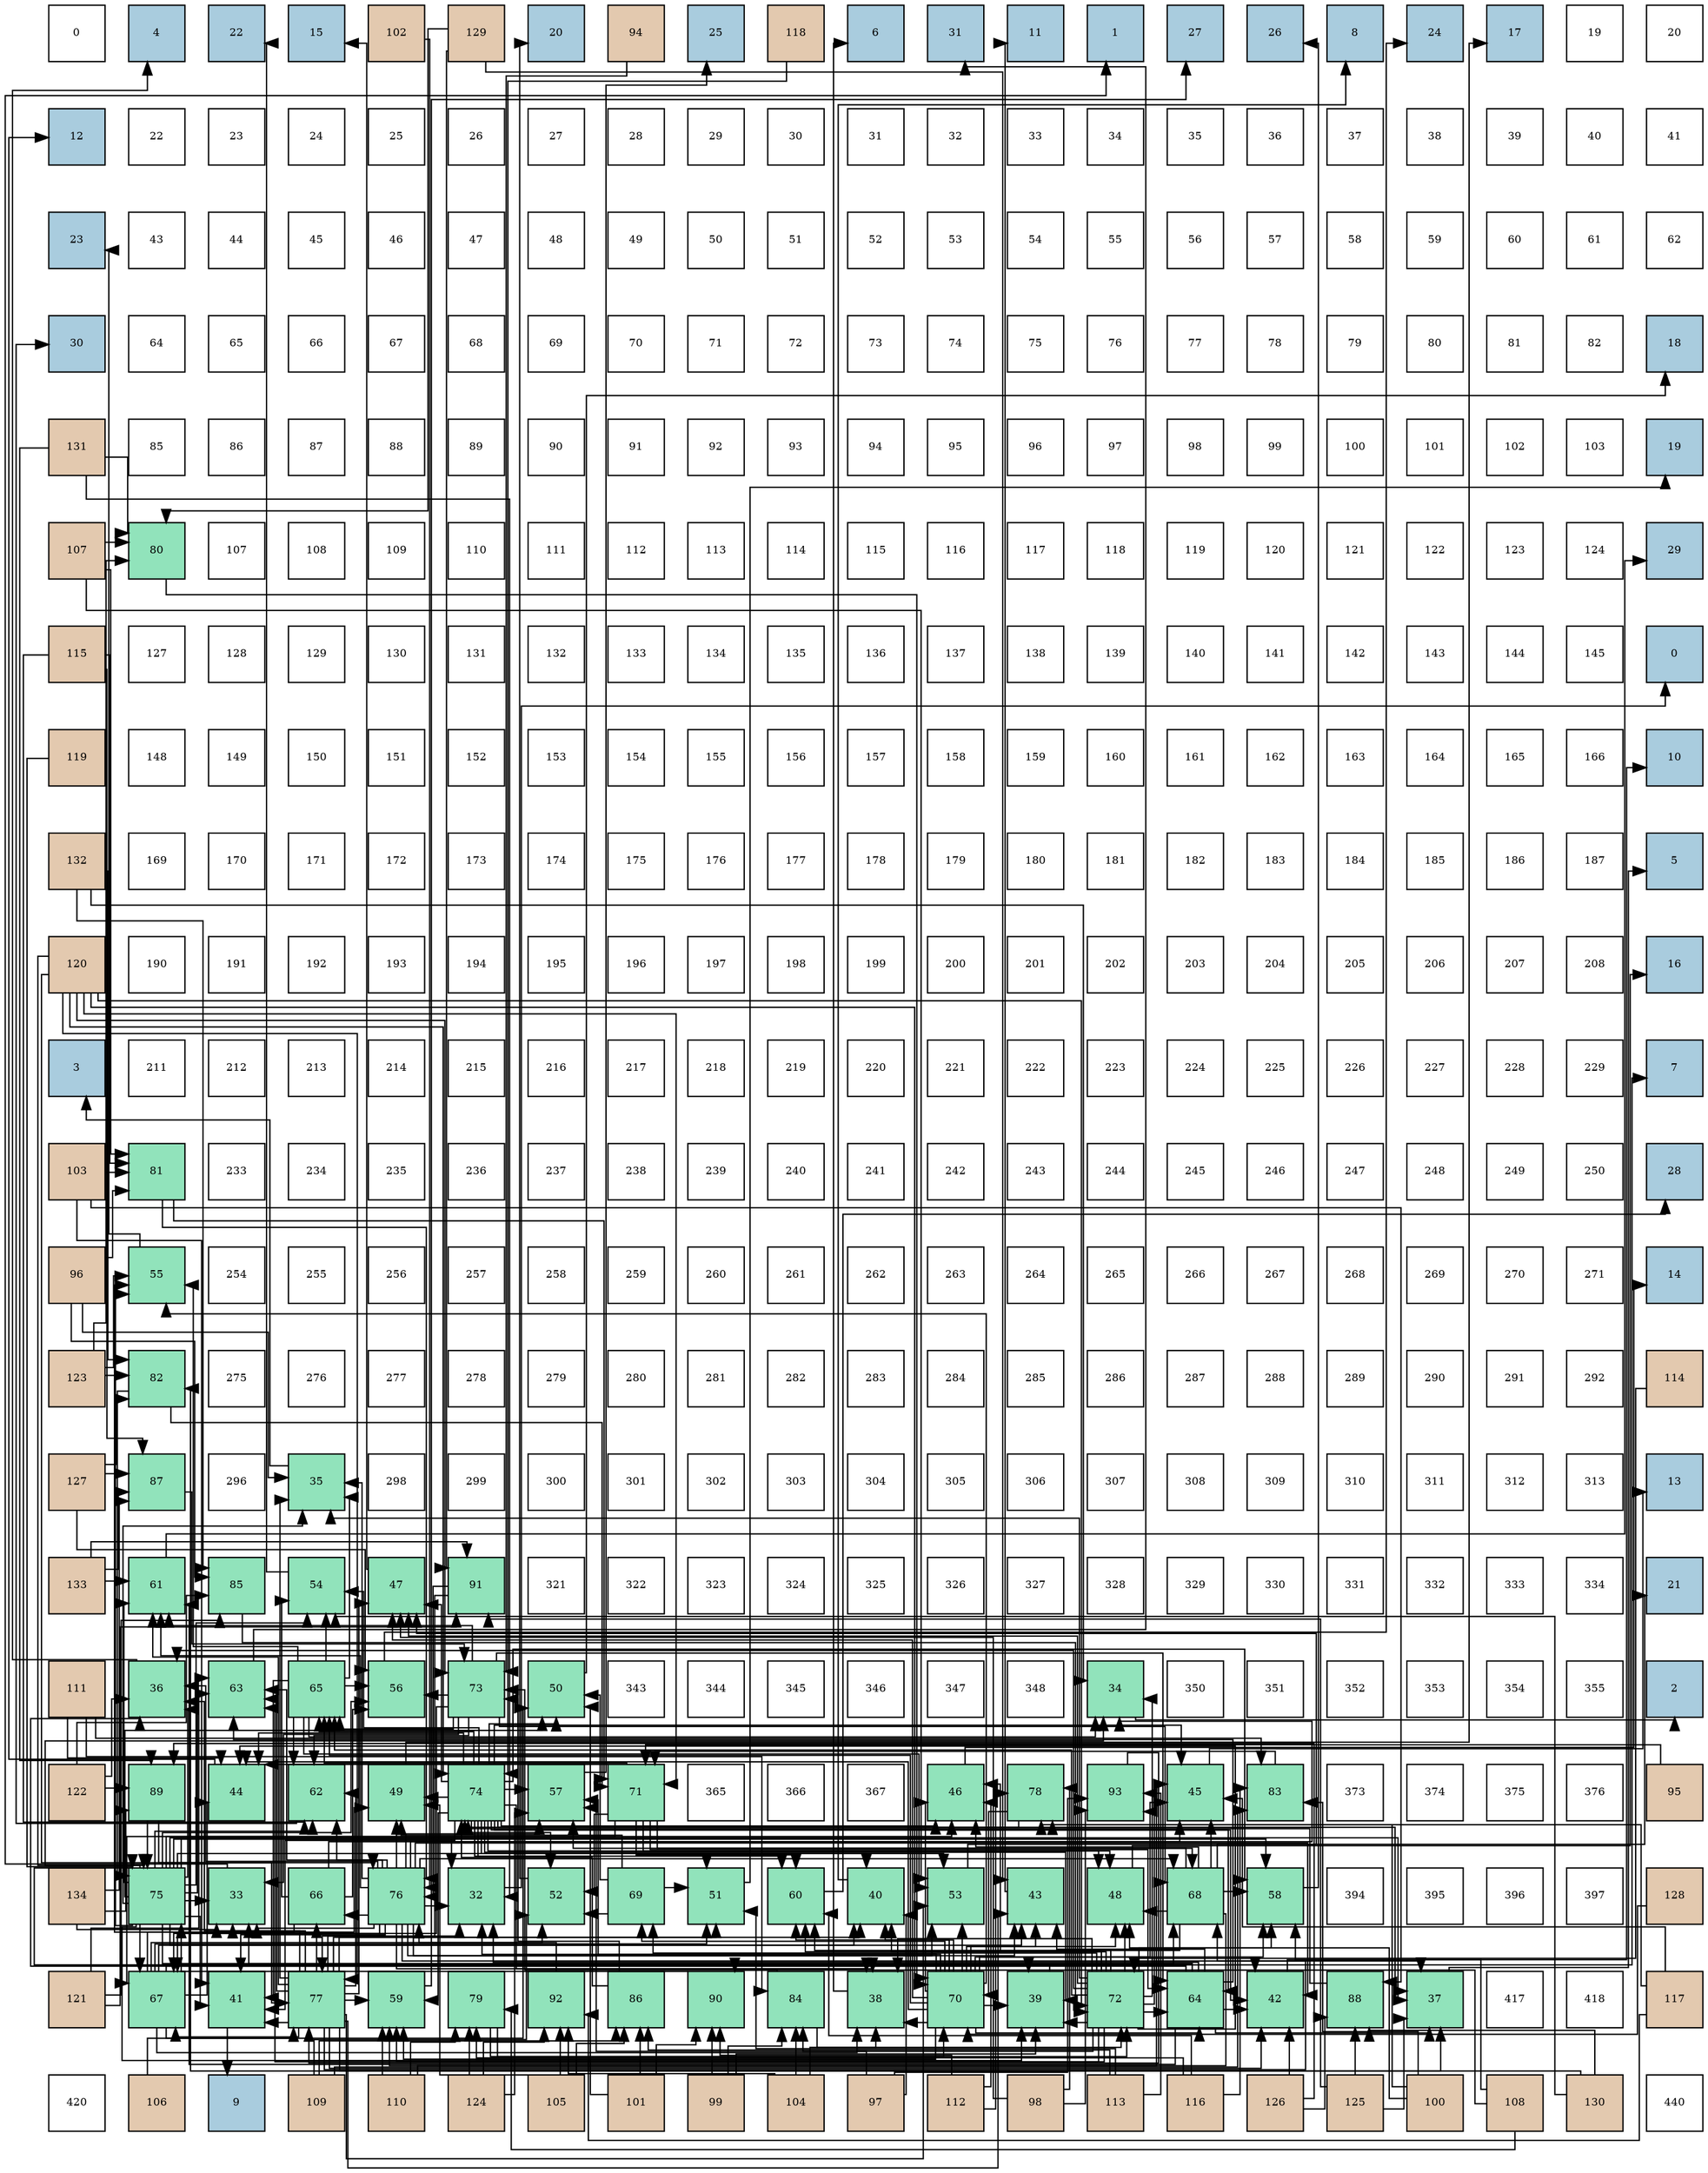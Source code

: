 digraph layout{
 rankdir=TB;
 splines=ortho;
 node [style=filled shape=square fixedsize=true width=0.6];
0[label="0", fontsize=8, fillcolor="#ffffff"];
1[label="4", fontsize=8, fillcolor="#a9ccde"];
2[label="22", fontsize=8, fillcolor="#a9ccde"];
3[label="15", fontsize=8, fillcolor="#a9ccde"];
4[label="102", fontsize=8, fillcolor="#e3c9af"];
5[label="129", fontsize=8, fillcolor="#e3c9af"];
6[label="20", fontsize=8, fillcolor="#a9ccde"];
7[label="94", fontsize=8, fillcolor="#e3c9af"];
8[label="25", fontsize=8, fillcolor="#a9ccde"];
9[label="118", fontsize=8, fillcolor="#e3c9af"];
10[label="6", fontsize=8, fillcolor="#a9ccde"];
11[label="31", fontsize=8, fillcolor="#a9ccde"];
12[label="11", fontsize=8, fillcolor="#a9ccde"];
13[label="1", fontsize=8, fillcolor="#a9ccde"];
14[label="27", fontsize=8, fillcolor="#a9ccde"];
15[label="26", fontsize=8, fillcolor="#a9ccde"];
16[label="8", fontsize=8, fillcolor="#a9ccde"];
17[label="24", fontsize=8, fillcolor="#a9ccde"];
18[label="17", fontsize=8, fillcolor="#a9ccde"];
19[label="19", fontsize=8, fillcolor="#ffffff"];
20[label="20", fontsize=8, fillcolor="#ffffff"];
21[label="12", fontsize=8, fillcolor="#a9ccde"];
22[label="22", fontsize=8, fillcolor="#ffffff"];
23[label="23", fontsize=8, fillcolor="#ffffff"];
24[label="24", fontsize=8, fillcolor="#ffffff"];
25[label="25", fontsize=8, fillcolor="#ffffff"];
26[label="26", fontsize=8, fillcolor="#ffffff"];
27[label="27", fontsize=8, fillcolor="#ffffff"];
28[label="28", fontsize=8, fillcolor="#ffffff"];
29[label="29", fontsize=8, fillcolor="#ffffff"];
30[label="30", fontsize=8, fillcolor="#ffffff"];
31[label="31", fontsize=8, fillcolor="#ffffff"];
32[label="32", fontsize=8, fillcolor="#ffffff"];
33[label="33", fontsize=8, fillcolor="#ffffff"];
34[label="34", fontsize=8, fillcolor="#ffffff"];
35[label="35", fontsize=8, fillcolor="#ffffff"];
36[label="36", fontsize=8, fillcolor="#ffffff"];
37[label="37", fontsize=8, fillcolor="#ffffff"];
38[label="38", fontsize=8, fillcolor="#ffffff"];
39[label="39", fontsize=8, fillcolor="#ffffff"];
40[label="40", fontsize=8, fillcolor="#ffffff"];
41[label="41", fontsize=8, fillcolor="#ffffff"];
42[label="23", fontsize=8, fillcolor="#a9ccde"];
43[label="43", fontsize=8, fillcolor="#ffffff"];
44[label="44", fontsize=8, fillcolor="#ffffff"];
45[label="45", fontsize=8, fillcolor="#ffffff"];
46[label="46", fontsize=8, fillcolor="#ffffff"];
47[label="47", fontsize=8, fillcolor="#ffffff"];
48[label="48", fontsize=8, fillcolor="#ffffff"];
49[label="49", fontsize=8, fillcolor="#ffffff"];
50[label="50", fontsize=8, fillcolor="#ffffff"];
51[label="51", fontsize=8, fillcolor="#ffffff"];
52[label="52", fontsize=8, fillcolor="#ffffff"];
53[label="53", fontsize=8, fillcolor="#ffffff"];
54[label="54", fontsize=8, fillcolor="#ffffff"];
55[label="55", fontsize=8, fillcolor="#ffffff"];
56[label="56", fontsize=8, fillcolor="#ffffff"];
57[label="57", fontsize=8, fillcolor="#ffffff"];
58[label="58", fontsize=8, fillcolor="#ffffff"];
59[label="59", fontsize=8, fillcolor="#ffffff"];
60[label="60", fontsize=8, fillcolor="#ffffff"];
61[label="61", fontsize=8, fillcolor="#ffffff"];
62[label="62", fontsize=8, fillcolor="#ffffff"];
63[label="30", fontsize=8, fillcolor="#a9ccde"];
64[label="64", fontsize=8, fillcolor="#ffffff"];
65[label="65", fontsize=8, fillcolor="#ffffff"];
66[label="66", fontsize=8, fillcolor="#ffffff"];
67[label="67", fontsize=8, fillcolor="#ffffff"];
68[label="68", fontsize=8, fillcolor="#ffffff"];
69[label="69", fontsize=8, fillcolor="#ffffff"];
70[label="70", fontsize=8, fillcolor="#ffffff"];
71[label="71", fontsize=8, fillcolor="#ffffff"];
72[label="72", fontsize=8, fillcolor="#ffffff"];
73[label="73", fontsize=8, fillcolor="#ffffff"];
74[label="74", fontsize=8, fillcolor="#ffffff"];
75[label="75", fontsize=8, fillcolor="#ffffff"];
76[label="76", fontsize=8, fillcolor="#ffffff"];
77[label="77", fontsize=8, fillcolor="#ffffff"];
78[label="78", fontsize=8, fillcolor="#ffffff"];
79[label="79", fontsize=8, fillcolor="#ffffff"];
80[label="80", fontsize=8, fillcolor="#ffffff"];
81[label="81", fontsize=8, fillcolor="#ffffff"];
82[label="82", fontsize=8, fillcolor="#ffffff"];
83[label="18", fontsize=8, fillcolor="#a9ccde"];
84[label="131", fontsize=8, fillcolor="#e3c9af"];
85[label="85", fontsize=8, fillcolor="#ffffff"];
86[label="86", fontsize=8, fillcolor="#ffffff"];
87[label="87", fontsize=8, fillcolor="#ffffff"];
88[label="88", fontsize=8, fillcolor="#ffffff"];
89[label="89", fontsize=8, fillcolor="#ffffff"];
90[label="90", fontsize=8, fillcolor="#ffffff"];
91[label="91", fontsize=8, fillcolor="#ffffff"];
92[label="92", fontsize=8, fillcolor="#ffffff"];
93[label="93", fontsize=8, fillcolor="#ffffff"];
94[label="94", fontsize=8, fillcolor="#ffffff"];
95[label="95", fontsize=8, fillcolor="#ffffff"];
96[label="96", fontsize=8, fillcolor="#ffffff"];
97[label="97", fontsize=8, fillcolor="#ffffff"];
98[label="98", fontsize=8, fillcolor="#ffffff"];
99[label="99", fontsize=8, fillcolor="#ffffff"];
100[label="100", fontsize=8, fillcolor="#ffffff"];
101[label="101", fontsize=8, fillcolor="#ffffff"];
102[label="102", fontsize=8, fillcolor="#ffffff"];
103[label="103", fontsize=8, fillcolor="#ffffff"];
104[label="19", fontsize=8, fillcolor="#a9ccde"];
105[label="107", fontsize=8, fillcolor="#e3c9af"];
106[label="80", fontsize=8, fillcolor="#91e3bb"];
107[label="107", fontsize=8, fillcolor="#ffffff"];
108[label="108", fontsize=8, fillcolor="#ffffff"];
109[label="109", fontsize=8, fillcolor="#ffffff"];
110[label="110", fontsize=8, fillcolor="#ffffff"];
111[label="111", fontsize=8, fillcolor="#ffffff"];
112[label="112", fontsize=8, fillcolor="#ffffff"];
113[label="113", fontsize=8, fillcolor="#ffffff"];
114[label="114", fontsize=8, fillcolor="#ffffff"];
115[label="115", fontsize=8, fillcolor="#ffffff"];
116[label="116", fontsize=8, fillcolor="#ffffff"];
117[label="117", fontsize=8, fillcolor="#ffffff"];
118[label="118", fontsize=8, fillcolor="#ffffff"];
119[label="119", fontsize=8, fillcolor="#ffffff"];
120[label="120", fontsize=8, fillcolor="#ffffff"];
121[label="121", fontsize=8, fillcolor="#ffffff"];
122[label="122", fontsize=8, fillcolor="#ffffff"];
123[label="123", fontsize=8, fillcolor="#ffffff"];
124[label="124", fontsize=8, fillcolor="#ffffff"];
125[label="29", fontsize=8, fillcolor="#a9ccde"];
126[label="115", fontsize=8, fillcolor="#e3c9af"];
127[label="127", fontsize=8, fillcolor="#ffffff"];
128[label="128", fontsize=8, fillcolor="#ffffff"];
129[label="129", fontsize=8, fillcolor="#ffffff"];
130[label="130", fontsize=8, fillcolor="#ffffff"];
131[label="131", fontsize=8, fillcolor="#ffffff"];
132[label="132", fontsize=8, fillcolor="#ffffff"];
133[label="133", fontsize=8, fillcolor="#ffffff"];
134[label="134", fontsize=8, fillcolor="#ffffff"];
135[label="135", fontsize=8, fillcolor="#ffffff"];
136[label="136", fontsize=8, fillcolor="#ffffff"];
137[label="137", fontsize=8, fillcolor="#ffffff"];
138[label="138", fontsize=8, fillcolor="#ffffff"];
139[label="139", fontsize=8, fillcolor="#ffffff"];
140[label="140", fontsize=8, fillcolor="#ffffff"];
141[label="141", fontsize=8, fillcolor="#ffffff"];
142[label="142", fontsize=8, fillcolor="#ffffff"];
143[label="143", fontsize=8, fillcolor="#ffffff"];
144[label="144", fontsize=8, fillcolor="#ffffff"];
145[label="145", fontsize=8, fillcolor="#ffffff"];
146[label="0", fontsize=8, fillcolor="#a9ccde"];
147[label="119", fontsize=8, fillcolor="#e3c9af"];
148[label="148", fontsize=8, fillcolor="#ffffff"];
149[label="149", fontsize=8, fillcolor="#ffffff"];
150[label="150", fontsize=8, fillcolor="#ffffff"];
151[label="151", fontsize=8, fillcolor="#ffffff"];
152[label="152", fontsize=8, fillcolor="#ffffff"];
153[label="153", fontsize=8, fillcolor="#ffffff"];
154[label="154", fontsize=8, fillcolor="#ffffff"];
155[label="155", fontsize=8, fillcolor="#ffffff"];
156[label="156", fontsize=8, fillcolor="#ffffff"];
157[label="157", fontsize=8, fillcolor="#ffffff"];
158[label="158", fontsize=8, fillcolor="#ffffff"];
159[label="159", fontsize=8, fillcolor="#ffffff"];
160[label="160", fontsize=8, fillcolor="#ffffff"];
161[label="161", fontsize=8, fillcolor="#ffffff"];
162[label="162", fontsize=8, fillcolor="#ffffff"];
163[label="163", fontsize=8, fillcolor="#ffffff"];
164[label="164", fontsize=8, fillcolor="#ffffff"];
165[label="165", fontsize=8, fillcolor="#ffffff"];
166[label="166", fontsize=8, fillcolor="#ffffff"];
167[label="10", fontsize=8, fillcolor="#a9ccde"];
168[label="132", fontsize=8, fillcolor="#e3c9af"];
169[label="169", fontsize=8, fillcolor="#ffffff"];
170[label="170", fontsize=8, fillcolor="#ffffff"];
171[label="171", fontsize=8, fillcolor="#ffffff"];
172[label="172", fontsize=8, fillcolor="#ffffff"];
173[label="173", fontsize=8, fillcolor="#ffffff"];
174[label="174", fontsize=8, fillcolor="#ffffff"];
175[label="175", fontsize=8, fillcolor="#ffffff"];
176[label="176", fontsize=8, fillcolor="#ffffff"];
177[label="177", fontsize=8, fillcolor="#ffffff"];
178[label="178", fontsize=8, fillcolor="#ffffff"];
179[label="179", fontsize=8, fillcolor="#ffffff"];
180[label="180", fontsize=8, fillcolor="#ffffff"];
181[label="181", fontsize=8, fillcolor="#ffffff"];
182[label="182", fontsize=8, fillcolor="#ffffff"];
183[label="183", fontsize=8, fillcolor="#ffffff"];
184[label="184", fontsize=8, fillcolor="#ffffff"];
185[label="185", fontsize=8, fillcolor="#ffffff"];
186[label="186", fontsize=8, fillcolor="#ffffff"];
187[label="187", fontsize=8, fillcolor="#ffffff"];
188[label="5", fontsize=8, fillcolor="#a9ccde"];
189[label="120", fontsize=8, fillcolor="#e3c9af"];
190[label="190", fontsize=8, fillcolor="#ffffff"];
191[label="191", fontsize=8, fillcolor="#ffffff"];
192[label="192", fontsize=8, fillcolor="#ffffff"];
193[label="193", fontsize=8, fillcolor="#ffffff"];
194[label="194", fontsize=8, fillcolor="#ffffff"];
195[label="195", fontsize=8, fillcolor="#ffffff"];
196[label="196", fontsize=8, fillcolor="#ffffff"];
197[label="197", fontsize=8, fillcolor="#ffffff"];
198[label="198", fontsize=8, fillcolor="#ffffff"];
199[label="199", fontsize=8, fillcolor="#ffffff"];
200[label="200", fontsize=8, fillcolor="#ffffff"];
201[label="201", fontsize=8, fillcolor="#ffffff"];
202[label="202", fontsize=8, fillcolor="#ffffff"];
203[label="203", fontsize=8, fillcolor="#ffffff"];
204[label="204", fontsize=8, fillcolor="#ffffff"];
205[label="205", fontsize=8, fillcolor="#ffffff"];
206[label="206", fontsize=8, fillcolor="#ffffff"];
207[label="207", fontsize=8, fillcolor="#ffffff"];
208[label="208", fontsize=8, fillcolor="#ffffff"];
209[label="16", fontsize=8, fillcolor="#a9ccde"];
210[label="3", fontsize=8, fillcolor="#a9ccde"];
211[label="211", fontsize=8, fillcolor="#ffffff"];
212[label="212", fontsize=8, fillcolor="#ffffff"];
213[label="213", fontsize=8, fillcolor="#ffffff"];
214[label="214", fontsize=8, fillcolor="#ffffff"];
215[label="215", fontsize=8, fillcolor="#ffffff"];
216[label="216", fontsize=8, fillcolor="#ffffff"];
217[label="217", fontsize=8, fillcolor="#ffffff"];
218[label="218", fontsize=8, fillcolor="#ffffff"];
219[label="219", fontsize=8, fillcolor="#ffffff"];
220[label="220", fontsize=8, fillcolor="#ffffff"];
221[label="221", fontsize=8, fillcolor="#ffffff"];
222[label="222", fontsize=8, fillcolor="#ffffff"];
223[label="223", fontsize=8, fillcolor="#ffffff"];
224[label="224", fontsize=8, fillcolor="#ffffff"];
225[label="225", fontsize=8, fillcolor="#ffffff"];
226[label="226", fontsize=8, fillcolor="#ffffff"];
227[label="227", fontsize=8, fillcolor="#ffffff"];
228[label="228", fontsize=8, fillcolor="#ffffff"];
229[label="229", fontsize=8, fillcolor="#ffffff"];
230[label="7", fontsize=8, fillcolor="#a9ccde"];
231[label="103", fontsize=8, fillcolor="#e3c9af"];
232[label="81", fontsize=8, fillcolor="#91e3bb"];
233[label="233", fontsize=8, fillcolor="#ffffff"];
234[label="234", fontsize=8, fillcolor="#ffffff"];
235[label="235", fontsize=8, fillcolor="#ffffff"];
236[label="236", fontsize=8, fillcolor="#ffffff"];
237[label="237", fontsize=8, fillcolor="#ffffff"];
238[label="238", fontsize=8, fillcolor="#ffffff"];
239[label="239", fontsize=8, fillcolor="#ffffff"];
240[label="240", fontsize=8, fillcolor="#ffffff"];
241[label="241", fontsize=8, fillcolor="#ffffff"];
242[label="242", fontsize=8, fillcolor="#ffffff"];
243[label="243", fontsize=8, fillcolor="#ffffff"];
244[label="244", fontsize=8, fillcolor="#ffffff"];
245[label="245", fontsize=8, fillcolor="#ffffff"];
246[label="246", fontsize=8, fillcolor="#ffffff"];
247[label="247", fontsize=8, fillcolor="#ffffff"];
248[label="248", fontsize=8, fillcolor="#ffffff"];
249[label="249", fontsize=8, fillcolor="#ffffff"];
250[label="250", fontsize=8, fillcolor="#ffffff"];
251[label="28", fontsize=8, fillcolor="#a9ccde"];
252[label="96", fontsize=8, fillcolor="#e3c9af"];
253[label="55", fontsize=8, fillcolor="#91e3bb"];
254[label="254", fontsize=8, fillcolor="#ffffff"];
255[label="255", fontsize=8, fillcolor="#ffffff"];
256[label="256", fontsize=8, fillcolor="#ffffff"];
257[label="257", fontsize=8, fillcolor="#ffffff"];
258[label="258", fontsize=8, fillcolor="#ffffff"];
259[label="259", fontsize=8, fillcolor="#ffffff"];
260[label="260", fontsize=8, fillcolor="#ffffff"];
261[label="261", fontsize=8, fillcolor="#ffffff"];
262[label="262", fontsize=8, fillcolor="#ffffff"];
263[label="263", fontsize=8, fillcolor="#ffffff"];
264[label="264", fontsize=8, fillcolor="#ffffff"];
265[label="265", fontsize=8, fillcolor="#ffffff"];
266[label="266", fontsize=8, fillcolor="#ffffff"];
267[label="267", fontsize=8, fillcolor="#ffffff"];
268[label="268", fontsize=8, fillcolor="#ffffff"];
269[label="269", fontsize=8, fillcolor="#ffffff"];
270[label="270", fontsize=8, fillcolor="#ffffff"];
271[label="271", fontsize=8, fillcolor="#ffffff"];
272[label="14", fontsize=8, fillcolor="#a9ccde"];
273[label="123", fontsize=8, fillcolor="#e3c9af"];
274[label="82", fontsize=8, fillcolor="#91e3bb"];
275[label="275", fontsize=8, fillcolor="#ffffff"];
276[label="276", fontsize=8, fillcolor="#ffffff"];
277[label="277", fontsize=8, fillcolor="#ffffff"];
278[label="278", fontsize=8, fillcolor="#ffffff"];
279[label="279", fontsize=8, fillcolor="#ffffff"];
280[label="280", fontsize=8, fillcolor="#ffffff"];
281[label="281", fontsize=8, fillcolor="#ffffff"];
282[label="282", fontsize=8, fillcolor="#ffffff"];
283[label="283", fontsize=8, fillcolor="#ffffff"];
284[label="284", fontsize=8, fillcolor="#ffffff"];
285[label="285", fontsize=8, fillcolor="#ffffff"];
286[label="286", fontsize=8, fillcolor="#ffffff"];
287[label="287", fontsize=8, fillcolor="#ffffff"];
288[label="288", fontsize=8, fillcolor="#ffffff"];
289[label="289", fontsize=8, fillcolor="#ffffff"];
290[label="290", fontsize=8, fillcolor="#ffffff"];
291[label="291", fontsize=8, fillcolor="#ffffff"];
292[label="292", fontsize=8, fillcolor="#ffffff"];
293[label="114", fontsize=8, fillcolor="#e3c9af"];
294[label="127", fontsize=8, fillcolor="#e3c9af"];
295[label="87", fontsize=8, fillcolor="#91e3bb"];
296[label="296", fontsize=8, fillcolor="#ffffff"];
297[label="35", fontsize=8, fillcolor="#91e3bb"];
298[label="298", fontsize=8, fillcolor="#ffffff"];
299[label="299", fontsize=8, fillcolor="#ffffff"];
300[label="300", fontsize=8, fillcolor="#ffffff"];
301[label="301", fontsize=8, fillcolor="#ffffff"];
302[label="302", fontsize=8, fillcolor="#ffffff"];
303[label="303", fontsize=8, fillcolor="#ffffff"];
304[label="304", fontsize=8, fillcolor="#ffffff"];
305[label="305", fontsize=8, fillcolor="#ffffff"];
306[label="306", fontsize=8, fillcolor="#ffffff"];
307[label="307", fontsize=8, fillcolor="#ffffff"];
308[label="308", fontsize=8, fillcolor="#ffffff"];
309[label="309", fontsize=8, fillcolor="#ffffff"];
310[label="310", fontsize=8, fillcolor="#ffffff"];
311[label="311", fontsize=8, fillcolor="#ffffff"];
312[label="312", fontsize=8, fillcolor="#ffffff"];
313[label="313", fontsize=8, fillcolor="#ffffff"];
314[label="13", fontsize=8, fillcolor="#a9ccde"];
315[label="133", fontsize=8, fillcolor="#e3c9af"];
316[label="61", fontsize=8, fillcolor="#91e3bb"];
317[label="85", fontsize=8, fillcolor="#91e3bb"];
318[label="54", fontsize=8, fillcolor="#91e3bb"];
319[label="47", fontsize=8, fillcolor="#91e3bb"];
320[label="91", fontsize=8, fillcolor="#91e3bb"];
321[label="321", fontsize=8, fillcolor="#ffffff"];
322[label="322", fontsize=8, fillcolor="#ffffff"];
323[label="323", fontsize=8, fillcolor="#ffffff"];
324[label="324", fontsize=8, fillcolor="#ffffff"];
325[label="325", fontsize=8, fillcolor="#ffffff"];
326[label="326", fontsize=8, fillcolor="#ffffff"];
327[label="327", fontsize=8, fillcolor="#ffffff"];
328[label="328", fontsize=8, fillcolor="#ffffff"];
329[label="329", fontsize=8, fillcolor="#ffffff"];
330[label="330", fontsize=8, fillcolor="#ffffff"];
331[label="331", fontsize=8, fillcolor="#ffffff"];
332[label="332", fontsize=8, fillcolor="#ffffff"];
333[label="333", fontsize=8, fillcolor="#ffffff"];
334[label="334", fontsize=8, fillcolor="#ffffff"];
335[label="21", fontsize=8, fillcolor="#a9ccde"];
336[label="111", fontsize=8, fillcolor="#e3c9af"];
337[label="36", fontsize=8, fillcolor="#91e3bb"];
338[label="63", fontsize=8, fillcolor="#91e3bb"];
339[label="65", fontsize=8, fillcolor="#91e3bb"];
340[label="56", fontsize=8, fillcolor="#91e3bb"];
341[label="73", fontsize=8, fillcolor="#91e3bb"];
342[label="50", fontsize=8, fillcolor="#91e3bb"];
343[label="343", fontsize=8, fillcolor="#ffffff"];
344[label="344", fontsize=8, fillcolor="#ffffff"];
345[label="345", fontsize=8, fillcolor="#ffffff"];
346[label="346", fontsize=8, fillcolor="#ffffff"];
347[label="347", fontsize=8, fillcolor="#ffffff"];
348[label="348", fontsize=8, fillcolor="#ffffff"];
349[label="34", fontsize=8, fillcolor="#91e3bb"];
350[label="350", fontsize=8, fillcolor="#ffffff"];
351[label="351", fontsize=8, fillcolor="#ffffff"];
352[label="352", fontsize=8, fillcolor="#ffffff"];
353[label="353", fontsize=8, fillcolor="#ffffff"];
354[label="354", fontsize=8, fillcolor="#ffffff"];
355[label="355", fontsize=8, fillcolor="#ffffff"];
356[label="2", fontsize=8, fillcolor="#a9ccde"];
357[label="122", fontsize=8, fillcolor="#e3c9af"];
358[label="89", fontsize=8, fillcolor="#91e3bb"];
359[label="44", fontsize=8, fillcolor="#91e3bb"];
360[label="62", fontsize=8, fillcolor="#91e3bb"];
361[label="49", fontsize=8, fillcolor="#91e3bb"];
362[label="74", fontsize=8, fillcolor="#91e3bb"];
363[label="57", fontsize=8, fillcolor="#91e3bb"];
364[label="71", fontsize=8, fillcolor="#91e3bb"];
365[label="365", fontsize=8, fillcolor="#ffffff"];
366[label="366", fontsize=8, fillcolor="#ffffff"];
367[label="367", fontsize=8, fillcolor="#ffffff"];
368[label="46", fontsize=8, fillcolor="#91e3bb"];
369[label="78", fontsize=8, fillcolor="#91e3bb"];
370[label="93", fontsize=8, fillcolor="#91e3bb"];
371[label="45", fontsize=8, fillcolor="#91e3bb"];
372[label="83", fontsize=8, fillcolor="#91e3bb"];
373[label="373", fontsize=8, fillcolor="#ffffff"];
374[label="374", fontsize=8, fillcolor="#ffffff"];
375[label="375", fontsize=8, fillcolor="#ffffff"];
376[label="376", fontsize=8, fillcolor="#ffffff"];
377[label="95", fontsize=8, fillcolor="#e3c9af"];
378[label="134", fontsize=8, fillcolor="#e3c9af"];
379[label="75", fontsize=8, fillcolor="#91e3bb"];
380[label="33", fontsize=8, fillcolor="#91e3bb"];
381[label="66", fontsize=8, fillcolor="#91e3bb"];
382[label="76", fontsize=8, fillcolor="#91e3bb"];
383[label="32", fontsize=8, fillcolor="#91e3bb"];
384[label="52", fontsize=8, fillcolor="#91e3bb"];
385[label="69", fontsize=8, fillcolor="#91e3bb"];
386[label="51", fontsize=8, fillcolor="#91e3bb"];
387[label="60", fontsize=8, fillcolor="#91e3bb"];
388[label="40", fontsize=8, fillcolor="#91e3bb"];
389[label="53", fontsize=8, fillcolor="#91e3bb"];
390[label="43", fontsize=8, fillcolor="#91e3bb"];
391[label="48", fontsize=8, fillcolor="#91e3bb"];
392[label="68", fontsize=8, fillcolor="#91e3bb"];
393[label="58", fontsize=8, fillcolor="#91e3bb"];
394[label="394", fontsize=8, fillcolor="#ffffff"];
395[label="395", fontsize=8, fillcolor="#ffffff"];
396[label="396", fontsize=8, fillcolor="#ffffff"];
397[label="397", fontsize=8, fillcolor="#ffffff"];
398[label="128", fontsize=8, fillcolor="#e3c9af"];
399[label="121", fontsize=8, fillcolor="#e3c9af"];
400[label="67", fontsize=8, fillcolor="#91e3bb"];
401[label="41", fontsize=8, fillcolor="#91e3bb"];
402[label="77", fontsize=8, fillcolor="#91e3bb"];
403[label="59", fontsize=8, fillcolor="#91e3bb"];
404[label="79", fontsize=8, fillcolor="#91e3bb"];
405[label="92", fontsize=8, fillcolor="#91e3bb"];
406[label="86", fontsize=8, fillcolor="#91e3bb"];
407[label="90", fontsize=8, fillcolor="#91e3bb"];
408[label="84", fontsize=8, fillcolor="#91e3bb"];
409[label="38", fontsize=8, fillcolor="#91e3bb"];
410[label="70", fontsize=8, fillcolor="#91e3bb"];
411[label="39", fontsize=8, fillcolor="#91e3bb"];
412[label="72", fontsize=8, fillcolor="#91e3bb"];
413[label="64", fontsize=8, fillcolor="#91e3bb"];
414[label="42", fontsize=8, fillcolor="#91e3bb"];
415[label="88", fontsize=8, fillcolor="#91e3bb"];
416[label="37", fontsize=8, fillcolor="#91e3bb"];
417[label="417", fontsize=8, fillcolor="#ffffff"];
418[label="418", fontsize=8, fillcolor="#ffffff"];
419[label="117", fontsize=8, fillcolor="#e3c9af"];
420[label="420", fontsize=8, fillcolor="#ffffff"];
421[label="106", fontsize=8, fillcolor="#e3c9af"];
422[label="9", fontsize=8, fillcolor="#a9ccde"];
423[label="109", fontsize=8, fillcolor="#e3c9af"];
424[label="110", fontsize=8, fillcolor="#e3c9af"];
425[label="124", fontsize=8, fillcolor="#e3c9af"];
426[label="105", fontsize=8, fillcolor="#e3c9af"];
427[label="101", fontsize=8, fillcolor="#e3c9af"];
428[label="99", fontsize=8, fillcolor="#e3c9af"];
429[label="104", fontsize=8, fillcolor="#e3c9af"];
430[label="97", fontsize=8, fillcolor="#e3c9af"];
431[label="112", fontsize=8, fillcolor="#e3c9af"];
432[label="98", fontsize=8, fillcolor="#e3c9af"];
433[label="113", fontsize=8, fillcolor="#e3c9af"];
434[label="116", fontsize=8, fillcolor="#e3c9af"];
435[label="126", fontsize=8, fillcolor="#e3c9af"];
436[label="125", fontsize=8, fillcolor="#e3c9af"];
437[label="100", fontsize=8, fillcolor="#e3c9af"];
438[label="108", fontsize=8, fillcolor="#e3c9af"];
439[label="130", fontsize=8, fillcolor="#e3c9af"];
440[label="440", fontsize=8, fillcolor="#ffffff"];
edge [constraint=false, style=vis];383 -> 146;
380 -> 13;
349 -> 356;
297 -> 210;
337 -> 1;
416 -> 188;
409 -> 10;
411 -> 230;
388 -> 16;
401 -> 422;
414 -> 167;
390 -> 12;
359 -> 21;
371 -> 314;
368 -> 272;
319 -> 3;
391 -> 209;
361 -> 18;
342 -> 83;
386 -> 104;
384 -> 6;
389 -> 335;
318 -> 2;
253 -> 42;
340 -> 17;
363 -> 8;
393 -> 15;
403 -> 14;
387 -> 251;
316 -> 125;
360 -> 63;
338 -> 11;
413 -> 383;
413 -> 380;
413 -> 337;
413 -> 416;
413 -> 414;
413 -> 390;
413 -> 316;
413 -> 338;
339 -> 349;
339 -> 297;
339 -> 401;
339 -> 389;
339 -> 318;
339 -> 253;
339 -> 340;
339 -> 360;
381 -> 349;
381 -> 318;
381 -> 253;
381 -> 340;
400 -> 409;
400 -> 411;
400 -> 388;
400 -> 359;
400 -> 361;
400 -> 342;
400 -> 386;
400 -> 384;
392 -> 371;
392 -> 368;
392 -> 319;
392 -> 391;
392 -> 363;
392 -> 393;
392 -> 403;
392 -> 387;
385 -> 361;
385 -> 342;
385 -> 386;
385 -> 384;
410 -> 383;
410 -> 409;
410 -> 411;
410 -> 388;
410 -> 390;
410 -> 359;
410 -> 371;
410 -> 368;
410 -> 319;
410 -> 391;
410 -> 389;
410 -> 253;
410 -> 363;
410 -> 393;
410 -> 403;
410 -> 387;
410 -> 413;
410 -> 339;
410 -> 385;
364 -> 359;
364 -> 391;
364 -> 384;
364 -> 387;
364 -> 413;
364 -> 339;
364 -> 400;
364 -> 392;
412 -> 349;
412 -> 297;
412 -> 337;
412 -> 409;
412 -> 411;
412 -> 388;
412 -> 359;
412 -> 371;
412 -> 368;
412 -> 319;
412 -> 391;
412 -> 363;
412 -> 393;
412 -> 403;
412 -> 387;
412 -> 338;
412 -> 413;
412 -> 339;
412 -> 385;
341 -> 380;
341 -> 340;
341 -> 316;
341 -> 360;
341 -> 413;
341 -> 339;
341 -> 400;
341 -> 392;
362 -> 416;
362 -> 409;
362 -> 411;
362 -> 388;
362 -> 401;
362 -> 414;
362 -> 359;
362 -> 371;
362 -> 368;
362 -> 319;
362 -> 391;
362 -> 361;
362 -> 342;
362 -> 386;
362 -> 384;
362 -> 318;
362 -> 363;
362 -> 393;
362 -> 403;
362 -> 387;
362 -> 413;
362 -> 339;
379 -> 383;
379 -> 380;
379 -> 349;
379 -> 297;
379 -> 337;
379 -> 416;
379 -> 411;
379 -> 401;
379 -> 414;
379 -> 390;
379 -> 368;
379 -> 342;
379 -> 389;
379 -> 318;
379 -> 253;
379 -> 340;
379 -> 393;
379 -> 316;
379 -> 360;
379 -> 338;
379 -> 400;
379 -> 392;
382 -> 383;
382 -> 380;
382 -> 297;
382 -> 337;
382 -> 416;
382 -> 409;
382 -> 401;
382 -> 414;
382 -> 390;
382 -> 371;
382 -> 361;
382 -> 389;
382 -> 363;
382 -> 316;
382 -> 360;
382 -> 338;
382 -> 381;
382 -> 400;
382 -> 392;
402 -> 383;
402 -> 380;
402 -> 297;
402 -> 337;
402 -> 416;
402 -> 388;
402 -> 401;
402 -> 414;
402 -> 390;
402 -> 319;
402 -> 386;
402 -> 389;
402 -> 403;
402 -> 316;
402 -> 360;
402 -> 338;
402 -> 381;
402 -> 400;
402 -> 392;
369 -> 410;
369 -> 362;
404 -> 410;
404 -> 412;
106 -> 410;
232 -> 364;
232 -> 382;
274 -> 364;
274 -> 379;
372 -> 364;
408 -> 412;
408 -> 341;
317 -> 412;
406 -> 341;
406 -> 362;
295 -> 341;
415 -> 362;
358 -> 379;
358 -> 402;
407 -> 379;
320 -> 382;
320 -> 402;
405 -> 382;
370 -> 402;
7 -> 341;
377 -> 364;
252 -> 297;
252 -> 232;
252 -> 317;
430 -> 388;
430 -> 408;
430 -> 370;
432 -> 319;
432 -> 369;
432 -> 370;
428 -> 411;
428 -> 408;
428 -> 407;
437 -> 391;
437 -> 369;
437 -> 372;
427 -> 342;
427 -> 406;
427 -> 407;
4 -> 382;
231 -> 401;
231 -> 232;
231 -> 415;
429 -> 409;
429 -> 408;
429 -> 405;
426 -> 361;
426 -> 406;
426 -> 405;
421 -> 402;
105 -> 389;
105 -> 106;
105 -> 232;
438 -> 393;
438 -> 404;
438 -> 407;
423 -> 384;
423 -> 372;
423 -> 406;
424 -> 403;
424 -> 404;
424 -> 370;
336 -> 359;
336 -> 372;
336 -> 408;
431 -> 368;
431 -> 369;
431 -> 407;
433 -> 386;
433 -> 406;
433 -> 370;
293 -> 412;
126 -> 360;
126 -> 232;
126 -> 295;
434 -> 387;
434 -> 404;
434 -> 372;
419 -> 371;
419 -> 369;
419 -> 405;
9 -> 362;
147 -> 379;
189 -> 410;
189 -> 364;
189 -> 412;
189 -> 341;
189 -> 362;
189 -> 379;
189 -> 382;
189 -> 402;
399 -> 338;
399 -> 317;
399 -> 320;
357 -> 337;
357 -> 317;
357 -> 358;
273 -> 253;
273 -> 106;
273 -> 274;
425 -> 363;
425 -> 404;
425 -> 405;
436 -> 416;
436 -> 415;
436 -> 320;
435 -> 414;
435 -> 415;
435 -> 358;
294 -> 340;
294 -> 274;
294 -> 295;
398 -> 410;
5 -> 390;
5 -> 106;
5 -> 320;
439 -> 318;
439 -> 274;
439 -> 415;
84 -> 383;
84 -> 106;
84 -> 358;
168 -> 349;
168 -> 274;
168 -> 317;
315 -> 316;
315 -> 295;
315 -> 320;
378 -> 380;
378 -> 295;
378 -> 358;
edge [constraint=true, style=invis];
0 -> 21 -> 42 -> 63 -> 84 -> 105 -> 126 -> 147 -> 168 -> 189 -> 210 -> 231 -> 252 -> 273 -> 294 -> 315 -> 336 -> 357 -> 378 -> 399 -> 420;
1 -> 22 -> 43 -> 64 -> 85 -> 106 -> 127 -> 148 -> 169 -> 190 -> 211 -> 232 -> 253 -> 274 -> 295 -> 316 -> 337 -> 358 -> 379 -> 400 -> 421;
2 -> 23 -> 44 -> 65 -> 86 -> 107 -> 128 -> 149 -> 170 -> 191 -> 212 -> 233 -> 254 -> 275 -> 296 -> 317 -> 338 -> 359 -> 380 -> 401 -> 422;
3 -> 24 -> 45 -> 66 -> 87 -> 108 -> 129 -> 150 -> 171 -> 192 -> 213 -> 234 -> 255 -> 276 -> 297 -> 318 -> 339 -> 360 -> 381 -> 402 -> 423;
4 -> 25 -> 46 -> 67 -> 88 -> 109 -> 130 -> 151 -> 172 -> 193 -> 214 -> 235 -> 256 -> 277 -> 298 -> 319 -> 340 -> 361 -> 382 -> 403 -> 424;
5 -> 26 -> 47 -> 68 -> 89 -> 110 -> 131 -> 152 -> 173 -> 194 -> 215 -> 236 -> 257 -> 278 -> 299 -> 320 -> 341 -> 362 -> 383 -> 404 -> 425;
6 -> 27 -> 48 -> 69 -> 90 -> 111 -> 132 -> 153 -> 174 -> 195 -> 216 -> 237 -> 258 -> 279 -> 300 -> 321 -> 342 -> 363 -> 384 -> 405 -> 426;
7 -> 28 -> 49 -> 70 -> 91 -> 112 -> 133 -> 154 -> 175 -> 196 -> 217 -> 238 -> 259 -> 280 -> 301 -> 322 -> 343 -> 364 -> 385 -> 406 -> 427;
8 -> 29 -> 50 -> 71 -> 92 -> 113 -> 134 -> 155 -> 176 -> 197 -> 218 -> 239 -> 260 -> 281 -> 302 -> 323 -> 344 -> 365 -> 386 -> 407 -> 428;
9 -> 30 -> 51 -> 72 -> 93 -> 114 -> 135 -> 156 -> 177 -> 198 -> 219 -> 240 -> 261 -> 282 -> 303 -> 324 -> 345 -> 366 -> 387 -> 408 -> 429;
10 -> 31 -> 52 -> 73 -> 94 -> 115 -> 136 -> 157 -> 178 -> 199 -> 220 -> 241 -> 262 -> 283 -> 304 -> 325 -> 346 -> 367 -> 388 -> 409 -> 430;
11 -> 32 -> 53 -> 74 -> 95 -> 116 -> 137 -> 158 -> 179 -> 200 -> 221 -> 242 -> 263 -> 284 -> 305 -> 326 -> 347 -> 368 -> 389 -> 410 -> 431;
12 -> 33 -> 54 -> 75 -> 96 -> 117 -> 138 -> 159 -> 180 -> 201 -> 222 -> 243 -> 264 -> 285 -> 306 -> 327 -> 348 -> 369 -> 390 -> 411 -> 432;
13 -> 34 -> 55 -> 76 -> 97 -> 118 -> 139 -> 160 -> 181 -> 202 -> 223 -> 244 -> 265 -> 286 -> 307 -> 328 -> 349 -> 370 -> 391 -> 412 -> 433;
14 -> 35 -> 56 -> 77 -> 98 -> 119 -> 140 -> 161 -> 182 -> 203 -> 224 -> 245 -> 266 -> 287 -> 308 -> 329 -> 350 -> 371 -> 392 -> 413 -> 434;
15 -> 36 -> 57 -> 78 -> 99 -> 120 -> 141 -> 162 -> 183 -> 204 -> 225 -> 246 -> 267 -> 288 -> 309 -> 330 -> 351 -> 372 -> 393 -> 414 -> 435;
16 -> 37 -> 58 -> 79 -> 100 -> 121 -> 142 -> 163 -> 184 -> 205 -> 226 -> 247 -> 268 -> 289 -> 310 -> 331 -> 352 -> 373 -> 394 -> 415 -> 436;
17 -> 38 -> 59 -> 80 -> 101 -> 122 -> 143 -> 164 -> 185 -> 206 -> 227 -> 248 -> 269 -> 290 -> 311 -> 332 -> 353 -> 374 -> 395 -> 416 -> 437;
18 -> 39 -> 60 -> 81 -> 102 -> 123 -> 144 -> 165 -> 186 -> 207 -> 228 -> 249 -> 270 -> 291 -> 312 -> 333 -> 354 -> 375 -> 396 -> 417 -> 438;
19 -> 40 -> 61 -> 82 -> 103 -> 124 -> 145 -> 166 -> 187 -> 208 -> 229 -> 250 -> 271 -> 292 -> 313 -> 334 -> 355 -> 376 -> 397 -> 418 -> 439;
20 -> 41 -> 62 -> 83 -> 104 -> 125 -> 146 -> 167 -> 188 -> 209 -> 230 -> 251 -> 272 -> 293 -> 314 -> 335 -> 356 -> 377 -> 398 -> 419 -> 440;
rank = same {0 -> 1 -> 2 -> 3 -> 4 -> 5 -> 6 -> 7 -> 8 -> 9 -> 10 -> 11 -> 12 -> 13 -> 14 -> 15 -> 16 -> 17 -> 18 -> 19 -> 20};
rank = same {21 -> 22 -> 23 -> 24 -> 25 -> 26 -> 27 -> 28 -> 29 -> 30 -> 31 -> 32 -> 33 -> 34 -> 35 -> 36 -> 37 -> 38 -> 39 -> 40 -> 41};
rank = same {42 -> 43 -> 44 -> 45 -> 46 -> 47 -> 48 -> 49 -> 50 -> 51 -> 52 -> 53 -> 54 -> 55 -> 56 -> 57 -> 58 -> 59 -> 60 -> 61 -> 62};
rank = same {63 -> 64 -> 65 -> 66 -> 67 -> 68 -> 69 -> 70 -> 71 -> 72 -> 73 -> 74 -> 75 -> 76 -> 77 -> 78 -> 79 -> 80 -> 81 -> 82 -> 83};
rank = same {84 -> 85 -> 86 -> 87 -> 88 -> 89 -> 90 -> 91 -> 92 -> 93 -> 94 -> 95 -> 96 -> 97 -> 98 -> 99 -> 100 -> 101 -> 102 -> 103 -> 104};
rank = same {105 -> 106 -> 107 -> 108 -> 109 -> 110 -> 111 -> 112 -> 113 -> 114 -> 115 -> 116 -> 117 -> 118 -> 119 -> 120 -> 121 -> 122 -> 123 -> 124 -> 125};
rank = same {126 -> 127 -> 128 -> 129 -> 130 -> 131 -> 132 -> 133 -> 134 -> 135 -> 136 -> 137 -> 138 -> 139 -> 140 -> 141 -> 142 -> 143 -> 144 -> 145 -> 146};
rank = same {147 -> 148 -> 149 -> 150 -> 151 -> 152 -> 153 -> 154 -> 155 -> 156 -> 157 -> 158 -> 159 -> 160 -> 161 -> 162 -> 163 -> 164 -> 165 -> 166 -> 167};
rank = same {168 -> 169 -> 170 -> 171 -> 172 -> 173 -> 174 -> 175 -> 176 -> 177 -> 178 -> 179 -> 180 -> 181 -> 182 -> 183 -> 184 -> 185 -> 186 -> 187 -> 188};
rank = same {189 -> 190 -> 191 -> 192 -> 193 -> 194 -> 195 -> 196 -> 197 -> 198 -> 199 -> 200 -> 201 -> 202 -> 203 -> 204 -> 205 -> 206 -> 207 -> 208 -> 209};
rank = same {210 -> 211 -> 212 -> 213 -> 214 -> 215 -> 216 -> 217 -> 218 -> 219 -> 220 -> 221 -> 222 -> 223 -> 224 -> 225 -> 226 -> 227 -> 228 -> 229 -> 230};
rank = same {231 -> 232 -> 233 -> 234 -> 235 -> 236 -> 237 -> 238 -> 239 -> 240 -> 241 -> 242 -> 243 -> 244 -> 245 -> 246 -> 247 -> 248 -> 249 -> 250 -> 251};
rank = same {252 -> 253 -> 254 -> 255 -> 256 -> 257 -> 258 -> 259 -> 260 -> 261 -> 262 -> 263 -> 264 -> 265 -> 266 -> 267 -> 268 -> 269 -> 270 -> 271 -> 272};
rank = same {273 -> 274 -> 275 -> 276 -> 277 -> 278 -> 279 -> 280 -> 281 -> 282 -> 283 -> 284 -> 285 -> 286 -> 287 -> 288 -> 289 -> 290 -> 291 -> 292 -> 293};
rank = same {294 -> 295 -> 296 -> 297 -> 298 -> 299 -> 300 -> 301 -> 302 -> 303 -> 304 -> 305 -> 306 -> 307 -> 308 -> 309 -> 310 -> 311 -> 312 -> 313 -> 314};
rank = same {315 -> 316 -> 317 -> 318 -> 319 -> 320 -> 321 -> 322 -> 323 -> 324 -> 325 -> 326 -> 327 -> 328 -> 329 -> 330 -> 331 -> 332 -> 333 -> 334 -> 335};
rank = same {336 -> 337 -> 338 -> 339 -> 340 -> 341 -> 342 -> 343 -> 344 -> 345 -> 346 -> 347 -> 348 -> 349 -> 350 -> 351 -> 352 -> 353 -> 354 -> 355 -> 356};
rank = same {357 -> 358 -> 359 -> 360 -> 361 -> 362 -> 363 -> 364 -> 365 -> 366 -> 367 -> 368 -> 369 -> 370 -> 371 -> 372 -> 373 -> 374 -> 375 -> 376 -> 377};
rank = same {378 -> 379 -> 380 -> 381 -> 382 -> 383 -> 384 -> 385 -> 386 -> 387 -> 388 -> 389 -> 390 -> 391 -> 392 -> 393 -> 394 -> 395 -> 396 -> 397 -> 398};
rank = same {399 -> 400 -> 401 -> 402 -> 403 -> 404 -> 405 -> 406 -> 407 -> 408 -> 409 -> 410 -> 411 -> 412 -> 413 -> 414 -> 415 -> 416 -> 417 -> 418 -> 419};
rank = same {420 -> 421 -> 422 -> 423 -> 424 -> 425 -> 426 -> 427 -> 428 -> 429 -> 430 -> 431 -> 432 -> 433 -> 434 -> 435 -> 436 -> 437 -> 438 -> 439 -> 440};
}